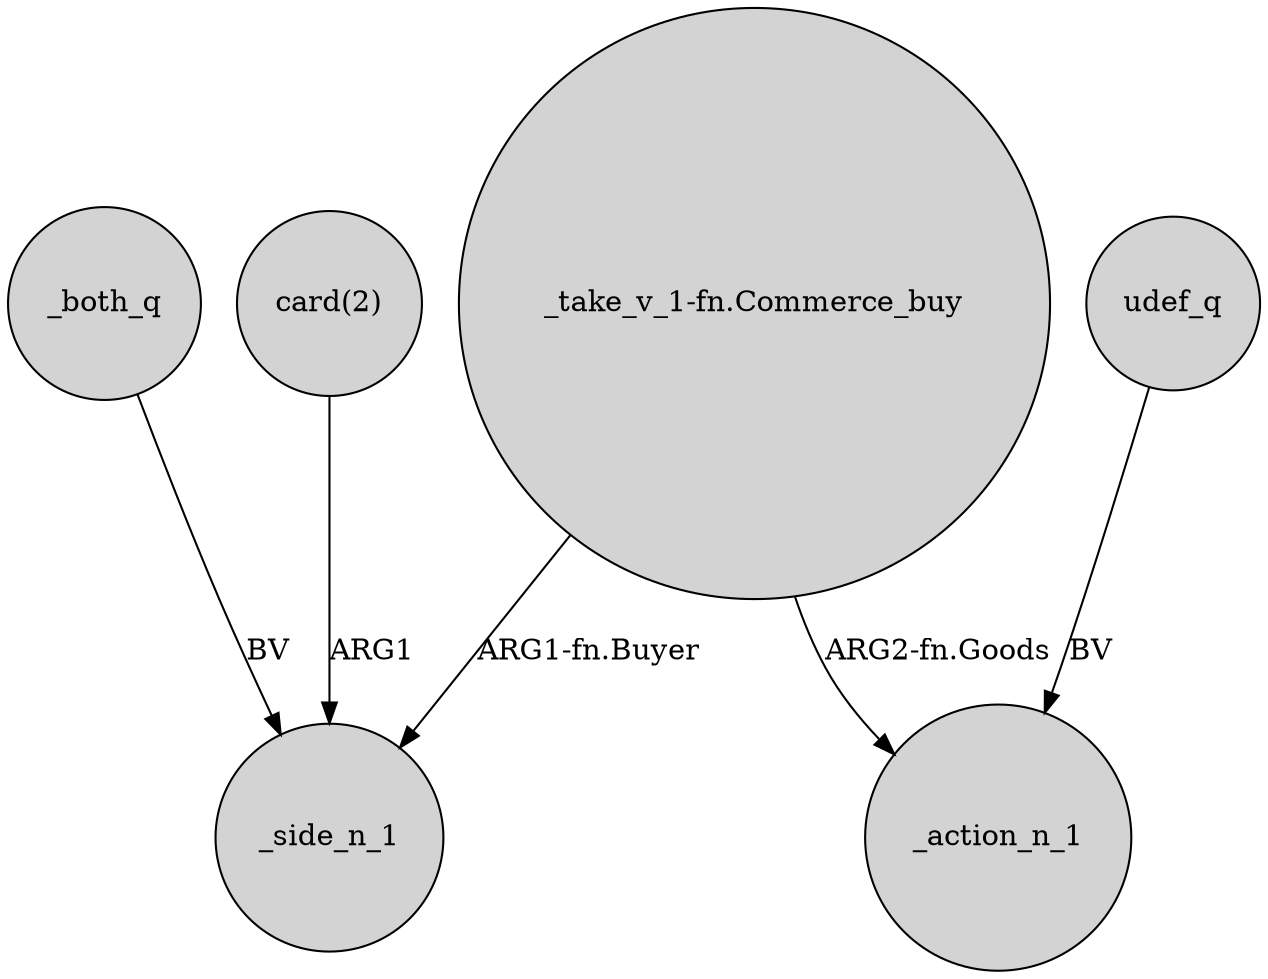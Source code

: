 digraph {
	node [shape=circle style=filled]
	_both_q -> _side_n_1 [label=BV]
	"_take_v_1-fn.Commerce_buy" -> _action_n_1 [label="ARG2-fn.Goods"]
	udef_q -> _action_n_1 [label=BV]
	"_take_v_1-fn.Commerce_buy" -> _side_n_1 [label="ARG1-fn.Buyer"]
	"card(2)" -> _side_n_1 [label=ARG1]
}
